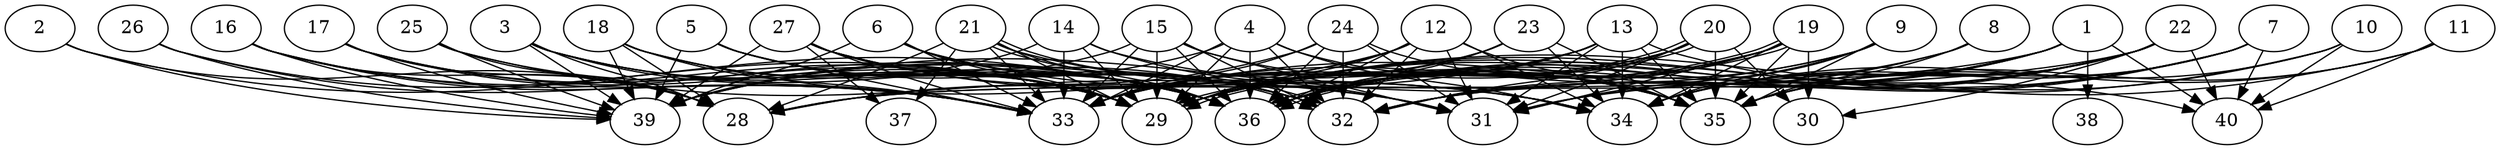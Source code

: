 // DAG automatically generated by daggen at Thu Oct  3 14:06:48 2019
// ./daggen --dot -n 40 --ccr 0.5 --fat 0.9 --regular 0.5 --density 0.9 --mindata 5242880 --maxdata 52428800 
digraph G {
  1 [size="65554432", alpha="0.04", expect_size="32777216"] 
  1 -> 28 [size ="32777216"]
  1 -> 31 [size ="32777216"]
  1 -> 33 [size ="32777216"]
  1 -> 34 [size ="32777216"]
  1 -> 36 [size ="32777216"]
  1 -> 38 [size ="32777216"]
  1 -> 40 [size ="32777216"]
  2 [size="37365760", alpha="0.18", expect_size="18682880"] 
  2 -> 28 [size ="18682880"]
  2 -> 36 [size ="18682880"]
  2 -> 39 [size ="18682880"]
  3 [size="100161536", alpha="0.12", expect_size="50080768"] 
  3 -> 28 [size ="50080768"]
  3 -> 29 [size ="50080768"]
  3 -> 32 [size ="50080768"]
  3 -> 33 [size ="50080768"]
  3 -> 36 [size ="50080768"]
  3 -> 39 [size ="50080768"]
  4 [size="75782144", alpha="0.05", expect_size="37891072"] 
  4 -> 29 [size ="37891072"]
  4 -> 32 [size ="37891072"]
  4 -> 33 [size ="37891072"]
  4 -> 34 [size ="37891072"]
  4 -> 35 [size ="37891072"]
  4 -> 36 [size ="37891072"]
  4 -> 39 [size ="37891072"]
  5 [size="85594112", alpha="0.13", expect_size="42797056"] 
  5 -> 29 [size ="42797056"]
  5 -> 32 [size ="42797056"]
  5 -> 33 [size ="42797056"]
  5 -> 36 [size ="42797056"]
  5 -> 39 [size ="42797056"]
  6 [size="98242560", alpha="0.15", expect_size="49121280"] 
  6 -> 29 [size ="49121280"]
  6 -> 32 [size ="49121280"]
  6 -> 33 [size ="49121280"]
  6 -> 34 [size ="49121280"]
  6 -> 36 [size ="49121280"]
  6 -> 39 [size ="49121280"]
  7 [size="98412544", alpha="0.06", expect_size="49206272"] 
  7 -> 29 [size ="49206272"]
  7 -> 32 [size ="49206272"]
  7 -> 34 [size ="49206272"]
  7 -> 35 [size ="49206272"]
  7 -> 36 [size ="49206272"]
  7 -> 40 [size ="49206272"]
  8 [size="62984192", alpha="0.05", expect_size="31492096"] 
  8 -> 32 [size ="31492096"]
  8 -> 35 [size ="31492096"]
  8 -> 36 [size ="31492096"]
  9 [size="85909504", alpha="0.07", expect_size="42954752"] 
  9 -> 31 [size ="42954752"]
  9 -> 33 [size ="42954752"]
  9 -> 34 [size ="42954752"]
  9 -> 35 [size ="42954752"]
  9 -> 36 [size ="42954752"]
  10 [size="73078784", alpha="0.18", expect_size="36539392"] 
  10 -> 29 [size ="36539392"]
  10 -> 31 [size ="36539392"]
  10 -> 35 [size ="36539392"]
  10 -> 40 [size ="36539392"]
  11 [size="103600128", alpha="0.08", expect_size="51800064"] 
  11 -> 29 [size ="51800064"]
  11 -> 34 [size ="51800064"]
  11 -> 35 [size ="51800064"]
  11 -> 40 [size ="51800064"]
  12 [size="26083328", alpha="0.02", expect_size="13041664"] 
  12 -> 28 [size ="13041664"]
  12 -> 29 [size ="13041664"]
  12 -> 31 [size ="13041664"]
  12 -> 32 [size ="13041664"]
  12 -> 33 [size ="13041664"]
  12 -> 34 [size ="13041664"]
  12 -> 35 [size ="13041664"]
  12 -> 36 [size ="13041664"]
  13 [size="14788608", alpha="0.07", expect_size="7394304"] 
  13 -> 29 [size ="7394304"]
  13 -> 31 [size ="7394304"]
  13 -> 33 [size ="7394304"]
  13 -> 34 [size ="7394304"]
  13 -> 35 [size ="7394304"]
  13 -> 36 [size ="7394304"]
  13 -> 39 [size ="7394304"]
  13 -> 40 [size ="7394304"]
  14 [size="72302592", alpha="0.04", expect_size="36151296"] 
  14 -> 29 [size ="36151296"]
  14 -> 31 [size ="36151296"]
  14 -> 33 [size ="36151296"]
  14 -> 35 [size ="36151296"]
  14 -> 39 [size ="36151296"]
  15 [size="93911040", alpha="0.17", expect_size="46955520"] 
  15 -> 29 [size ="46955520"]
  15 -> 31 [size ="46955520"]
  15 -> 32 [size ="46955520"]
  15 -> 33 [size ="46955520"]
  15 -> 35 [size ="46955520"]
  15 -> 36 [size ="46955520"]
  15 -> 39 [size ="46955520"]
  16 [size="62416896", alpha="0.10", expect_size="31208448"] 
  16 -> 28 [size ="31208448"]
  16 -> 29 [size ="31208448"]
  16 -> 33 [size ="31208448"]
  16 -> 36 [size ="31208448"]
  16 -> 39 [size ="31208448"]
  17 [size="36651008", alpha="0.02", expect_size="18325504"] 
  17 -> 28 [size ="18325504"]
  17 -> 29 [size ="18325504"]
  17 -> 33 [size ="18325504"]
  17 -> 36 [size ="18325504"]
  17 -> 39 [size ="18325504"]
  18 [size="66787328", alpha="0.06", expect_size="33393664"] 
  18 -> 28 [size ="33393664"]
  18 -> 29 [size ="33393664"]
  18 -> 33 [size ="33393664"]
  18 -> 34 [size ="33393664"]
  18 -> 36 [size ="33393664"]
  18 -> 39 [size ="33393664"]
  19 [size="89964544", alpha="0.18", expect_size="44982272"] 
  19 -> 29 [size ="44982272"]
  19 -> 29 [size ="44982272"]
  19 -> 30 [size ="44982272"]
  19 -> 31 [size ="44982272"]
  19 -> 32 [size ="44982272"]
  19 -> 34 [size ="44982272"]
  19 -> 35 [size ="44982272"]
  19 -> 36 [size ="44982272"]
  19 -> 39 [size ="44982272"]
  20 [size="30507008", alpha="0.16", expect_size="15253504"] 
  20 -> 29 [size ="15253504"]
  20 -> 30 [size ="15253504"]
  20 -> 31 [size ="15253504"]
  20 -> 32 [size ="15253504"]
  20 -> 33 [size ="15253504"]
  20 -> 35 [size ="15253504"]
  20 -> 36 [size ="15253504"]
  20 -> 36 [size ="15253504"]
  21 [size="21057536", alpha="0.06", expect_size="10528768"] 
  21 -> 28 [size ="10528768"]
  21 -> 29 [size ="10528768"]
  21 -> 32 [size ="10528768"]
  21 -> 32 [size ="10528768"]
  21 -> 33 [size ="10528768"]
  21 -> 35 [size ="10528768"]
  21 -> 36 [size ="10528768"]
  21 -> 37 [size ="10528768"]
  22 [size="61075456", alpha="0.02", expect_size="30537728"] 
  22 -> 28 [size ="30537728"]
  22 -> 29 [size ="30537728"]
  22 -> 30 [size ="30537728"]
  22 -> 32 [size ="30537728"]
  22 -> 34 [size ="30537728"]
  22 -> 35 [size ="30537728"]
  22 -> 36 [size ="30537728"]
  22 -> 40 [size ="30537728"]
  23 [size="72663040", alpha="0.17", expect_size="36331520"] 
  23 -> 29 [size ="36331520"]
  23 -> 33 [size ="36331520"]
  23 -> 34 [size ="36331520"]
  23 -> 35 [size ="36331520"]
  23 -> 36 [size ="36331520"]
  24 [size="103843840", alpha="0.06", expect_size="51921920"] 
  24 -> 28 [size ="51921920"]
  24 -> 31 [size ="51921920"]
  24 -> 32 [size ="51921920"]
  24 -> 33 [size ="51921920"]
  24 -> 35 [size ="51921920"]
  24 -> 36 [size ="51921920"]
  25 [size="26198016", alpha="0.11", expect_size="13099008"] 
  25 -> 28 [size ="13099008"]
  25 -> 29 [size ="13099008"]
  25 -> 31 [size ="13099008"]
  25 -> 39 [size ="13099008"]
  26 [size="13926400", alpha="0.14", expect_size="6963200"] 
  26 -> 29 [size ="6963200"]
  26 -> 33 [size ="6963200"]
  26 -> 39 [size ="6963200"]
  27 [size="60966912", alpha="0.16", expect_size="30483456"] 
  27 -> 29 [size ="30483456"]
  27 -> 31 [size ="30483456"]
  27 -> 32 [size ="30483456"]
  27 -> 33 [size ="30483456"]
  27 -> 34 [size ="30483456"]
  27 -> 36 [size ="30483456"]
  27 -> 37 [size ="30483456"]
  27 -> 39 [size ="30483456"]
  28 [size="71866368", alpha="0.09", expect_size="35933184"] 
  29 [size="99241984", alpha="0.18", expect_size="49620992"] 
  30 [size="88141824", alpha="0.00", expect_size="44070912"] 
  31 [size="70262784", alpha="0.02", expect_size="35131392"] 
  32 [size="100675584", alpha="0.08", expect_size="50337792"] 
  33 [size="17516544", alpha="0.14", expect_size="8758272"] 
  34 [size="99205120", alpha="0.13", expect_size="49602560"] 
  35 [size="33554432", alpha="0.10", expect_size="16777216"] 
  36 [size="84416512", alpha="0.18", expect_size="42208256"] 
  37 [size="56436736", alpha="0.12", expect_size="28218368"] 
  38 [size="37537792", alpha="0.18", expect_size="18768896"] 
  39 [size="80222208", alpha="0.20", expect_size="40111104"] 
  40 [size="71172096", alpha="0.07", expect_size="35586048"] 
}
